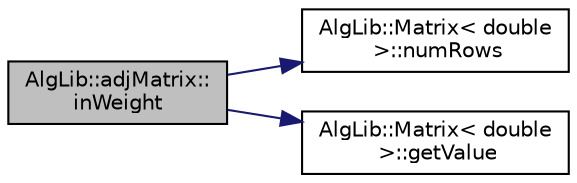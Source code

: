 digraph "AlgLib::adjMatrix::inWeight"
{
  edge [fontname="Helvetica",fontsize="10",labelfontname="Helvetica",labelfontsize="10"];
  node [fontname="Helvetica",fontsize="10",shape=record];
  rankdir="LR";
  Node1 [label="AlgLib::adjMatrix::\linWeight",height=0.2,width=0.4,color="black", fillcolor="grey75", style="filled", fontcolor="black"];
  Node1 -> Node2 [color="midnightblue",fontsize="10",style="solid",fontname="Helvetica"];
  Node2 [label="AlgLib::Matrix\< double\l \>::numRows",height=0.2,width=0.4,color="black", fillcolor="white", style="filled",URL="$class_alg_lib_1_1_matrix.html#ae78e1e7470110c5d8e43fe1199c6540e"];
  Node1 -> Node3 [color="midnightblue",fontsize="10",style="solid",fontname="Helvetica"];
  Node3 [label="AlgLib::Matrix\< double\l \>::getValue",height=0.2,width=0.4,color="black", fillcolor="white", style="filled",URL="$class_alg_lib_1_1_matrix.html#a99342d63d4ed38c0289f14566381958e"];
}
